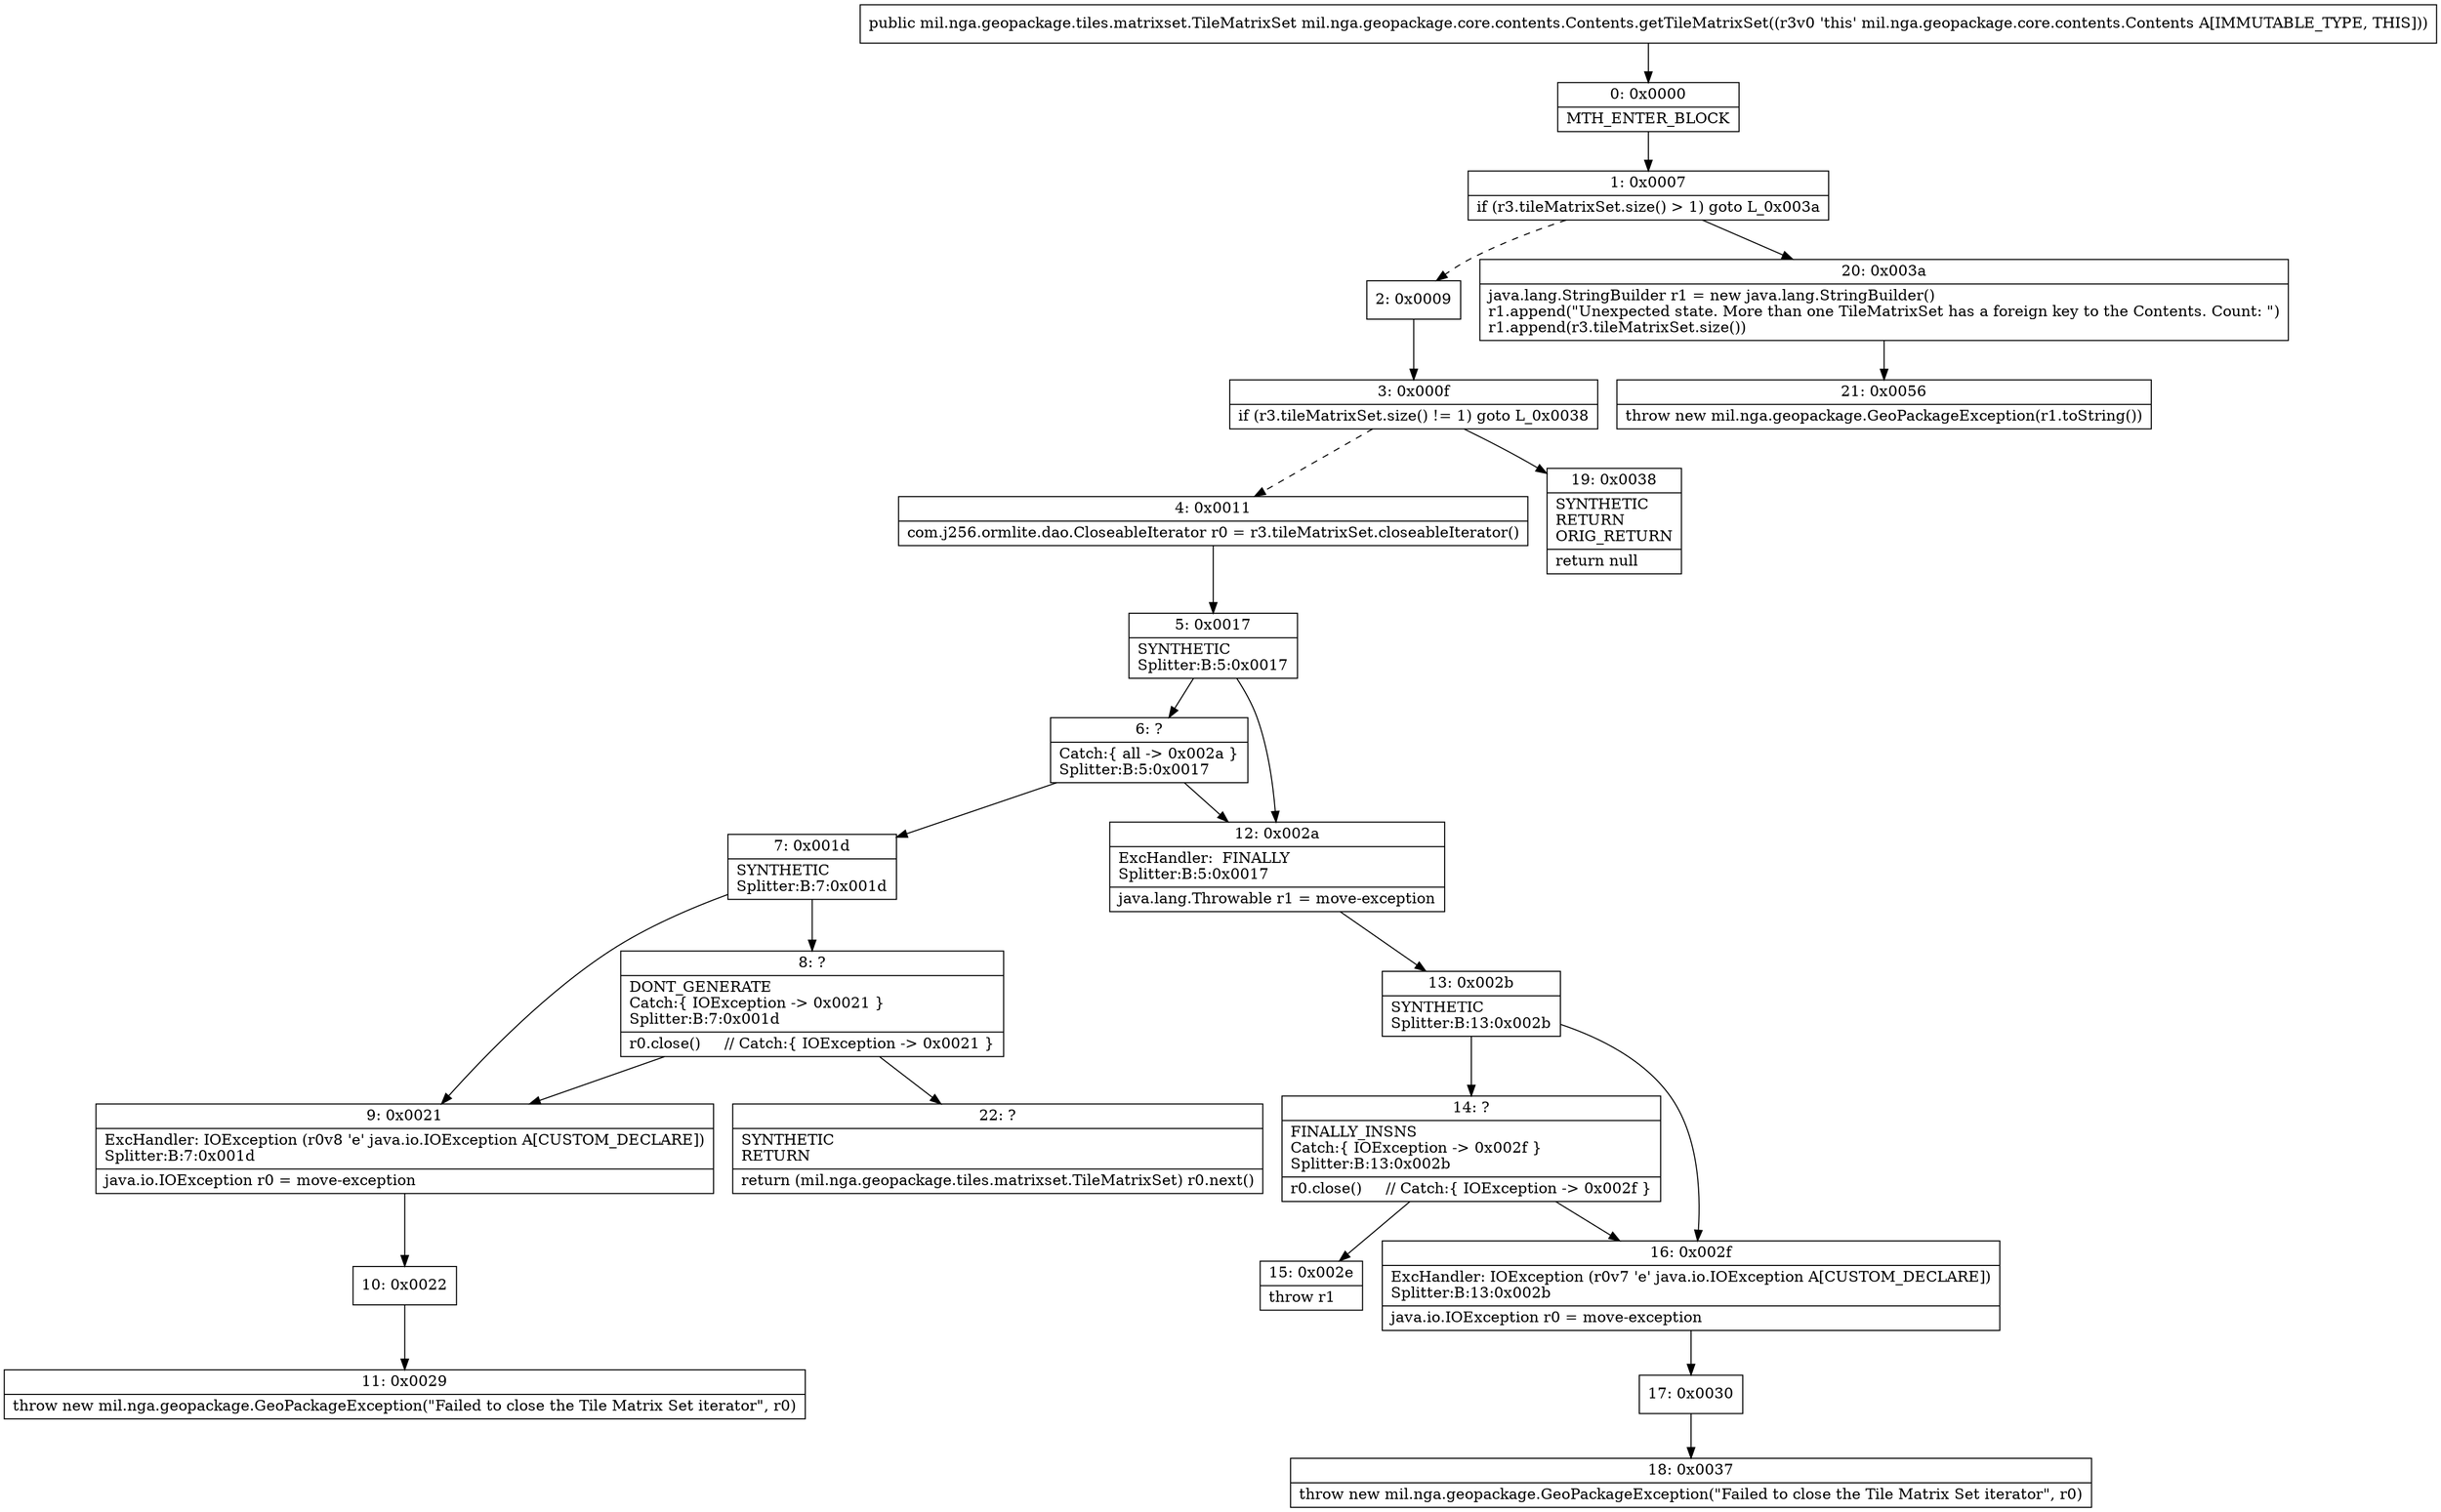 digraph "CFG formil.nga.geopackage.core.contents.Contents.getTileMatrixSet()Lmil\/nga\/geopackage\/tiles\/matrixset\/TileMatrixSet;" {
Node_0 [shape=record,label="{0\:\ 0x0000|MTH_ENTER_BLOCK\l}"];
Node_1 [shape=record,label="{1\:\ 0x0007|if (r3.tileMatrixSet.size() \> 1) goto L_0x003a\l}"];
Node_2 [shape=record,label="{2\:\ 0x0009}"];
Node_3 [shape=record,label="{3\:\ 0x000f|if (r3.tileMatrixSet.size() != 1) goto L_0x0038\l}"];
Node_4 [shape=record,label="{4\:\ 0x0011|com.j256.ormlite.dao.CloseableIterator r0 = r3.tileMatrixSet.closeableIterator()\l}"];
Node_5 [shape=record,label="{5\:\ 0x0017|SYNTHETIC\lSplitter:B:5:0x0017\l}"];
Node_6 [shape=record,label="{6\:\ ?|Catch:\{ all \-\> 0x002a \}\lSplitter:B:5:0x0017\l}"];
Node_7 [shape=record,label="{7\:\ 0x001d|SYNTHETIC\lSplitter:B:7:0x001d\l}"];
Node_8 [shape=record,label="{8\:\ ?|DONT_GENERATE\lCatch:\{ IOException \-\> 0x0021 \}\lSplitter:B:7:0x001d\l|r0.close()     \/\/ Catch:\{ IOException \-\> 0x0021 \}\l}"];
Node_9 [shape=record,label="{9\:\ 0x0021|ExcHandler: IOException (r0v8 'e' java.io.IOException A[CUSTOM_DECLARE])\lSplitter:B:7:0x001d\l|java.io.IOException r0 = move\-exception\l}"];
Node_10 [shape=record,label="{10\:\ 0x0022}"];
Node_11 [shape=record,label="{11\:\ 0x0029|throw new mil.nga.geopackage.GeoPackageException(\"Failed to close the Tile Matrix Set iterator\", r0)\l}"];
Node_12 [shape=record,label="{12\:\ 0x002a|ExcHandler:  FINALLY\lSplitter:B:5:0x0017\l|java.lang.Throwable r1 = move\-exception\l}"];
Node_13 [shape=record,label="{13\:\ 0x002b|SYNTHETIC\lSplitter:B:13:0x002b\l}"];
Node_14 [shape=record,label="{14\:\ ?|FINALLY_INSNS\lCatch:\{ IOException \-\> 0x002f \}\lSplitter:B:13:0x002b\l|r0.close()     \/\/ Catch:\{ IOException \-\> 0x002f \}\l}"];
Node_15 [shape=record,label="{15\:\ 0x002e|throw r1\l}"];
Node_16 [shape=record,label="{16\:\ 0x002f|ExcHandler: IOException (r0v7 'e' java.io.IOException A[CUSTOM_DECLARE])\lSplitter:B:13:0x002b\l|java.io.IOException r0 = move\-exception\l}"];
Node_17 [shape=record,label="{17\:\ 0x0030}"];
Node_18 [shape=record,label="{18\:\ 0x0037|throw new mil.nga.geopackage.GeoPackageException(\"Failed to close the Tile Matrix Set iterator\", r0)\l}"];
Node_19 [shape=record,label="{19\:\ 0x0038|SYNTHETIC\lRETURN\lORIG_RETURN\l|return null\l}"];
Node_20 [shape=record,label="{20\:\ 0x003a|java.lang.StringBuilder r1 = new java.lang.StringBuilder()\lr1.append(\"Unexpected state. More than one TileMatrixSet has a foreign key to the Contents. Count: \")\lr1.append(r3.tileMatrixSet.size())\l}"];
Node_21 [shape=record,label="{21\:\ 0x0056|throw new mil.nga.geopackage.GeoPackageException(r1.toString())\l}"];
Node_22 [shape=record,label="{22\:\ ?|SYNTHETIC\lRETURN\l|return (mil.nga.geopackage.tiles.matrixset.TileMatrixSet) r0.next()\l}"];
MethodNode[shape=record,label="{public mil.nga.geopackage.tiles.matrixset.TileMatrixSet mil.nga.geopackage.core.contents.Contents.getTileMatrixSet((r3v0 'this' mil.nga.geopackage.core.contents.Contents A[IMMUTABLE_TYPE, THIS])) }"];
MethodNode -> Node_0;
Node_0 -> Node_1;
Node_1 -> Node_2[style=dashed];
Node_1 -> Node_20;
Node_2 -> Node_3;
Node_3 -> Node_4[style=dashed];
Node_3 -> Node_19;
Node_4 -> Node_5;
Node_5 -> Node_6;
Node_5 -> Node_12;
Node_6 -> Node_7;
Node_6 -> Node_12;
Node_7 -> Node_8;
Node_7 -> Node_9;
Node_8 -> Node_9;
Node_8 -> Node_22;
Node_9 -> Node_10;
Node_10 -> Node_11;
Node_12 -> Node_13;
Node_13 -> Node_14;
Node_13 -> Node_16;
Node_14 -> Node_15;
Node_14 -> Node_16;
Node_16 -> Node_17;
Node_17 -> Node_18;
Node_20 -> Node_21;
}

